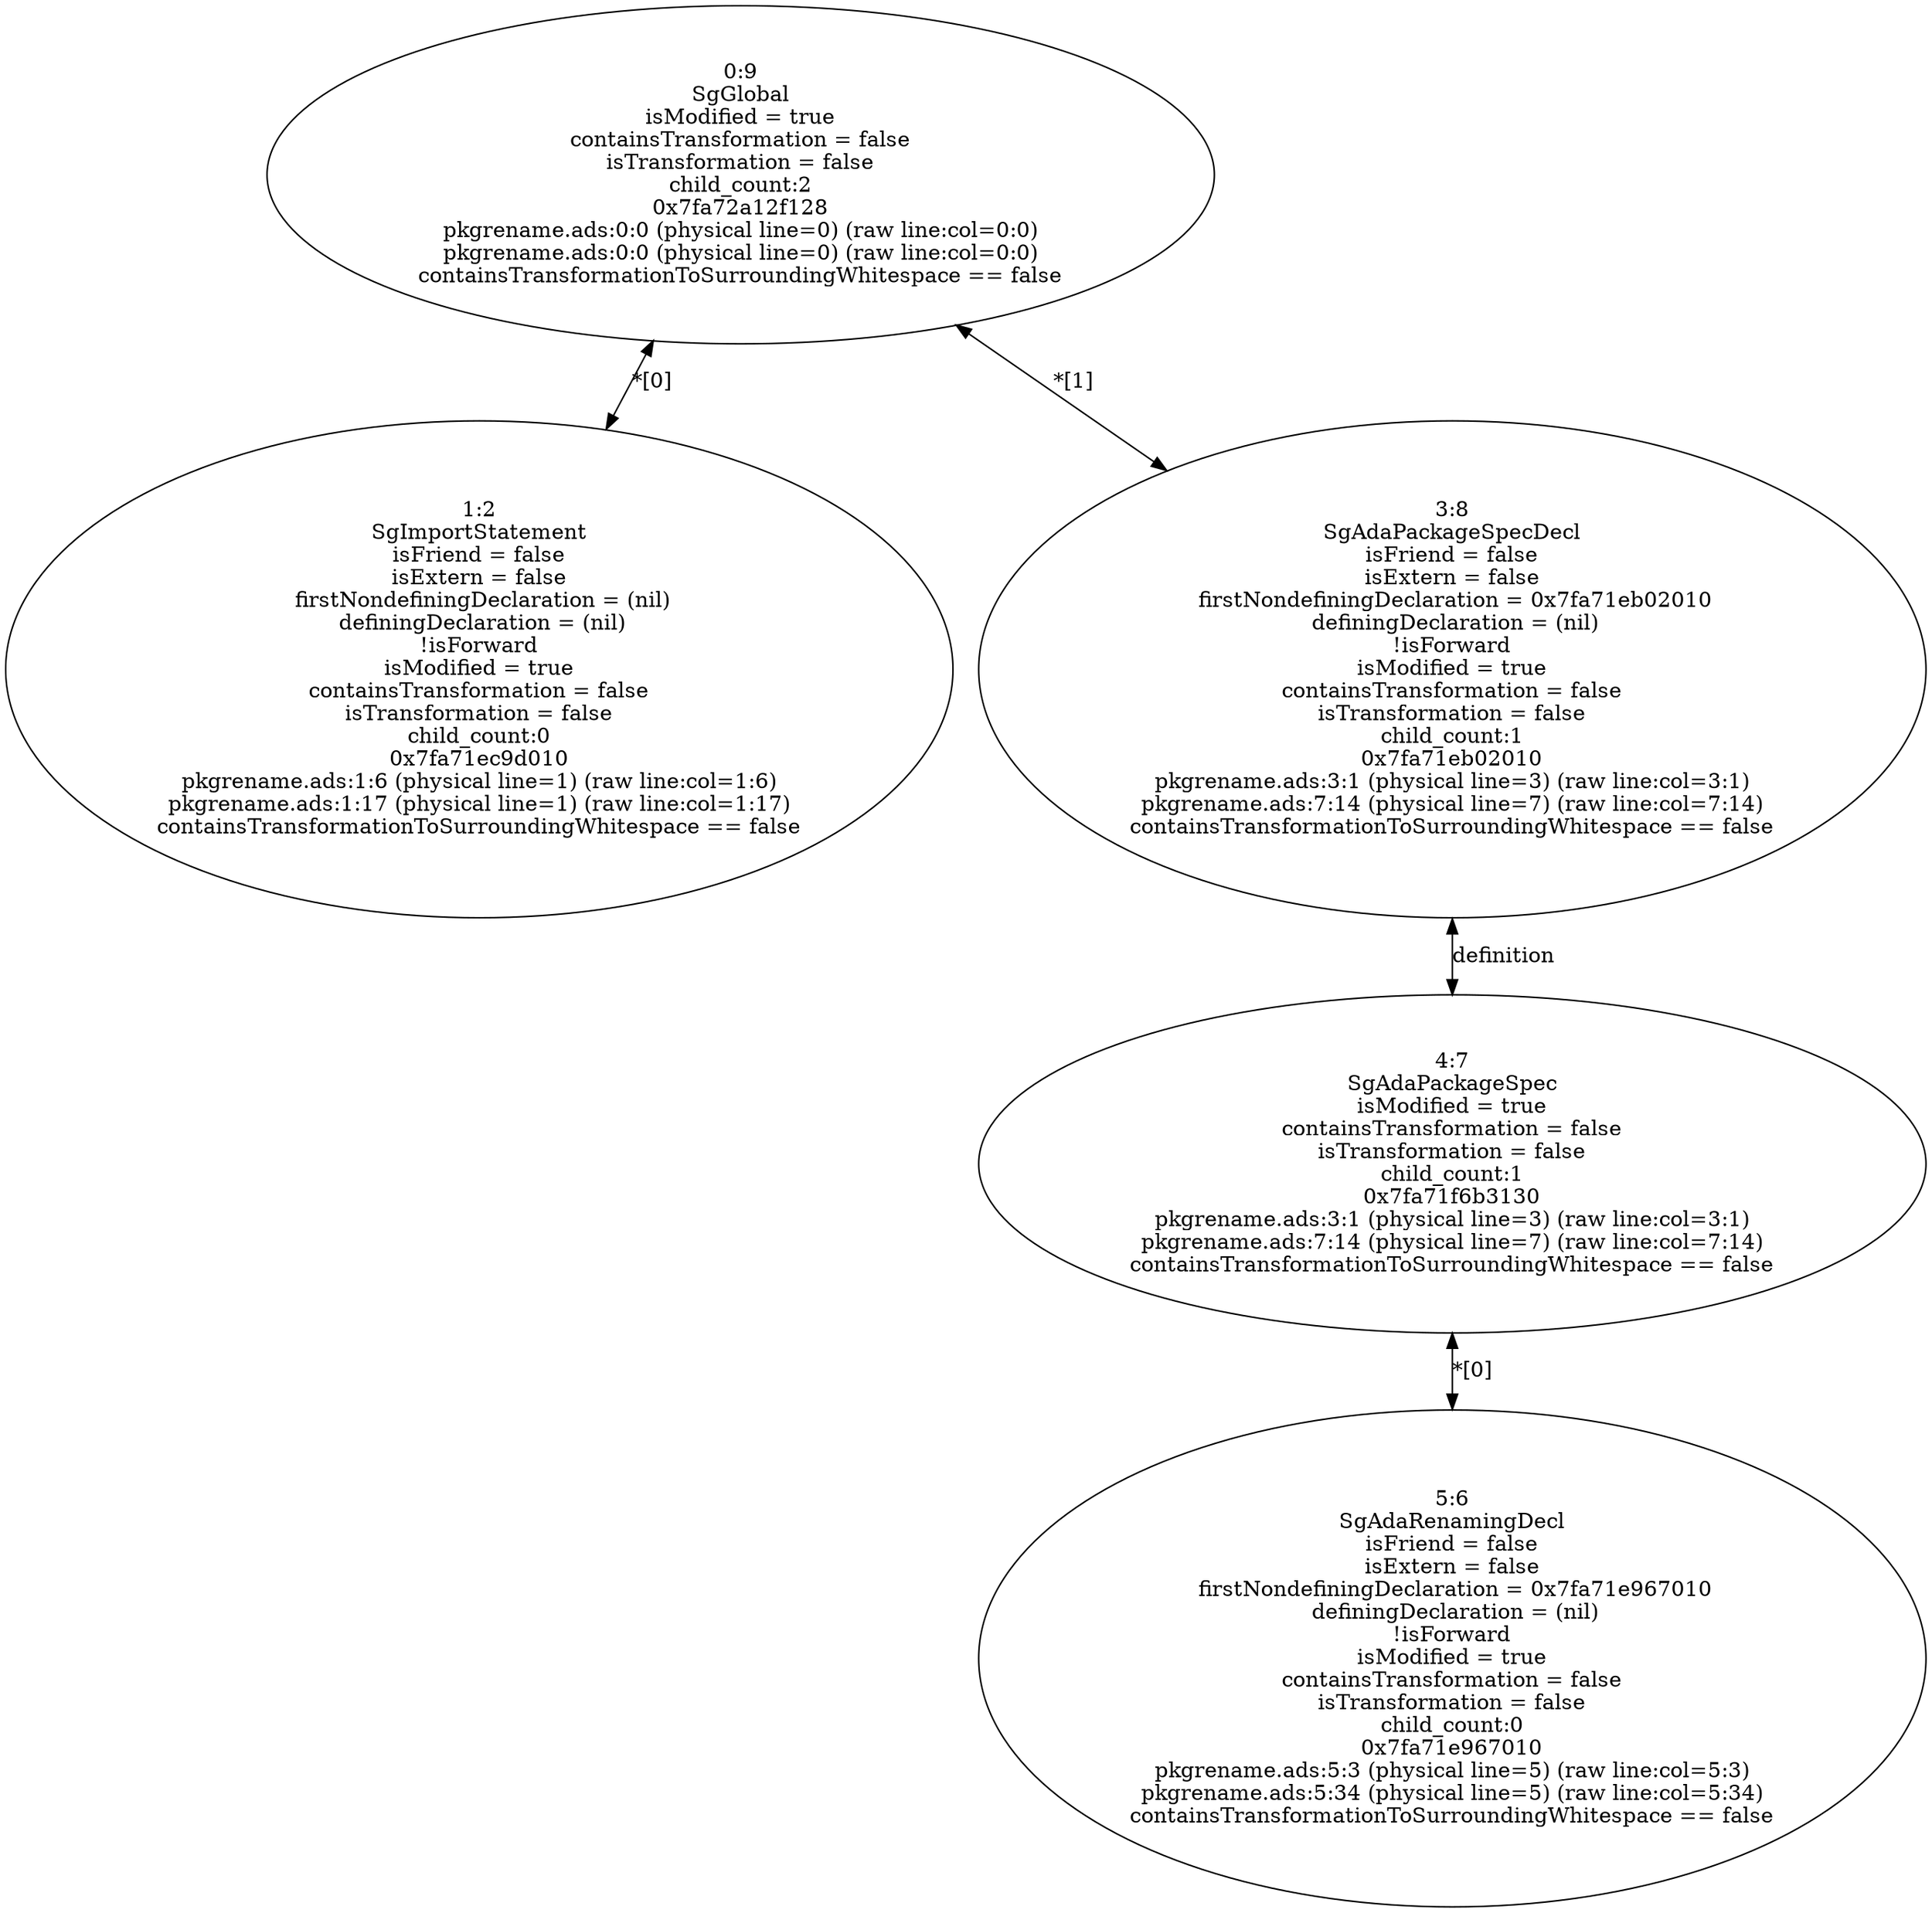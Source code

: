 digraph "G./pkgrename_rose.dot" {
"0x7fa71ec9d010"[label="1:2\nSgImportStatement\n isFriend = false \n isExtern = false \n firstNondefiningDeclaration = (nil)\n definingDeclaration = (nil)\n!isForward\nisModified = true\ncontainsTransformation = false\nisTransformation = false\nchild_count:0\n0x7fa71ec9d010\npkgrename.ads:1:6 (physical line=1) (raw line:col=1:6)\npkgrename.ads:1:17 (physical line=1) (raw line:col=1:17)\ncontainsTransformationToSurroundingWhitespace == false\n" ];
"0x7fa71e967010"[label="5:6\nSgAdaRenamingDecl\n isFriend = false \n isExtern = false \n firstNondefiningDeclaration = 0x7fa71e967010\n definingDeclaration = (nil)\n!isForward\nisModified = true\ncontainsTransformation = false\nisTransformation = false\nchild_count:0\n0x7fa71e967010\npkgrename.ads:5:3 (physical line=5) (raw line:col=5:3)\npkgrename.ads:5:34 (physical line=5) (raw line:col=5:34)\ncontainsTransformationToSurroundingWhitespace == false\n" ];
"0x7fa71f6b3130"[label="4:7\nSgAdaPackageSpec\nisModified = true\ncontainsTransformation = false\nisTransformation = false\nchild_count:1\n0x7fa71f6b3130\npkgrename.ads:3:1 (physical line=3) (raw line:col=3:1)\npkgrename.ads:7:14 (physical line=7) (raw line:col=7:14)\ncontainsTransformationToSurroundingWhitespace == false\n" ];
"0x7fa71f6b3130" -> "0x7fa71e967010"[label="*[0]" dir=both ];
"0x7fa71eb02010"[label="3:8\nSgAdaPackageSpecDecl\n isFriend = false \n isExtern = false \n firstNondefiningDeclaration = 0x7fa71eb02010\n definingDeclaration = (nil)\n!isForward\nisModified = true\ncontainsTransformation = false\nisTransformation = false\nchild_count:1\n0x7fa71eb02010\npkgrename.ads:3:1 (physical line=3) (raw line:col=3:1)\npkgrename.ads:7:14 (physical line=7) (raw line:col=7:14)\ncontainsTransformationToSurroundingWhitespace == false\n" ];
"0x7fa71eb02010" -> "0x7fa71f6b3130"[label="definition" dir=both ];
"0x7fa72a12f128"[label="0:9\nSgGlobal\nisModified = true\ncontainsTransformation = false\nisTransformation = false\nchild_count:2\n0x7fa72a12f128\npkgrename.ads:0:0 (physical line=0) (raw line:col=0:0)\npkgrename.ads:0:0 (physical line=0) (raw line:col=0:0)\ncontainsTransformationToSurroundingWhitespace == false\n" ];
"0x7fa72a12f128" -> "0x7fa71ec9d010"[label="*[0]" dir=both ];
"0x7fa72a12f128" -> "0x7fa71eb02010"[label="*[1]" dir=both ];
}
